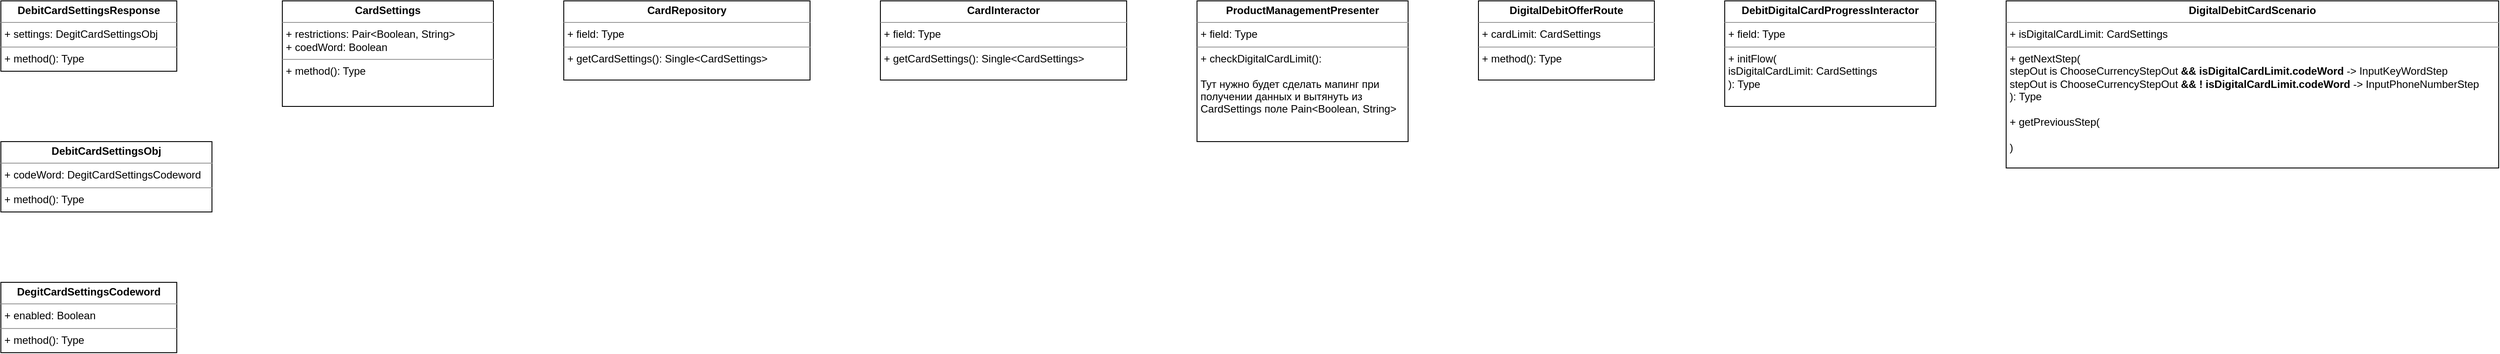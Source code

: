 <mxfile version="15.8.3" type="github">
  <diagram id="AHUYyGF5CXVSRj4vwZ1q" name="Page-1">
    <mxGraphModel dx="813" dy="441" grid="1" gridSize="10" guides="1" tooltips="1" connect="1" arrows="1" fold="1" page="1" pageScale="1" pageWidth="850" pageHeight="1100" math="0" shadow="0">
      <root>
        <mxCell id="0" />
        <mxCell id="1" parent="0" />
        <mxCell id="fhfVND5djg5tMZHREXdb-1" value="&lt;p style=&quot;margin: 0px ; margin-top: 4px ; text-align: center&quot;&gt;&lt;b&gt;DebitCardSettingsResponse&lt;/b&gt;&lt;/p&gt;&lt;hr size=&quot;1&quot;&gt;&lt;p style=&quot;margin: 0px ; margin-left: 4px&quot;&gt;+ settings: DegitCardSettingsObj&lt;/p&gt;&lt;hr size=&quot;1&quot;&gt;&lt;p style=&quot;margin: 0px ; margin-left: 4px&quot;&gt;+ method(): Type&lt;/p&gt;" style="verticalAlign=top;align=left;overflow=fill;fontSize=12;fontFamily=Helvetica;html=1;" vertex="1" parent="1">
          <mxGeometry x="80" y="160" width="200" height="80" as="geometry" />
        </mxCell>
        <mxCell id="fhfVND5djg5tMZHREXdb-2" value="&lt;p style=&quot;margin: 0px ; margin-top: 4px ; text-align: center&quot;&gt;&lt;b&gt;DebitCardSettingsObj&lt;/b&gt;&lt;/p&gt;&lt;hr size=&quot;1&quot;&gt;&lt;p style=&quot;margin: 0px ; margin-left: 4px&quot;&gt;+ codeWord: DegitCardSettingsCodeword&lt;/p&gt;&lt;hr size=&quot;1&quot;&gt;&lt;p style=&quot;margin: 0px ; margin-left: 4px&quot;&gt;+ method(): Type&lt;/p&gt;" style="verticalAlign=top;align=left;overflow=fill;fontSize=12;fontFamily=Helvetica;html=1;" vertex="1" parent="1">
          <mxGeometry x="80" y="320" width="240" height="80" as="geometry" />
        </mxCell>
        <mxCell id="fhfVND5djg5tMZHREXdb-3" value="&lt;p style=&quot;margin: 0px ; margin-top: 4px ; text-align: center&quot;&gt;&lt;b&gt;DegitCardSettingsCodeword&lt;/b&gt;&lt;/p&gt;&lt;hr size=&quot;1&quot;&gt;&lt;p style=&quot;margin: 0px ; margin-left: 4px&quot;&gt;+ enabled: Boolean&lt;/p&gt;&lt;hr size=&quot;1&quot;&gt;&lt;p style=&quot;margin: 0px ; margin-left: 4px&quot;&gt;+ method(): Type&lt;/p&gt;" style="verticalAlign=top;align=left;overflow=fill;fontSize=12;fontFamily=Helvetica;html=1;" vertex="1" parent="1">
          <mxGeometry x="80" y="480" width="200" height="80" as="geometry" />
        </mxCell>
        <mxCell id="fhfVND5djg5tMZHREXdb-4" value="&lt;p style=&quot;margin: 0px ; margin-top: 4px ; text-align: center&quot;&gt;&lt;b&gt;CardSettings&lt;/b&gt;&lt;/p&gt;&lt;hr size=&quot;1&quot;&gt;&lt;p style=&quot;margin: 0px ; margin-left: 4px&quot;&gt;+ restrictions: Pair&amp;lt;Boolean, String&amp;gt;&lt;/p&gt;&lt;p style=&quot;margin: 0px ; margin-left: 4px&quot;&gt;+ coedWord: Boolean&lt;br&gt;&lt;/p&gt;&lt;hr size=&quot;1&quot;&gt;&lt;p style=&quot;margin: 0px ; margin-left: 4px&quot;&gt;+ method(): Type&lt;/p&gt;" style="verticalAlign=top;align=left;overflow=fill;fontSize=12;fontFamily=Helvetica;html=1;" vertex="1" parent="1">
          <mxGeometry x="400" y="160" width="240" height="120" as="geometry" />
        </mxCell>
        <mxCell id="fhfVND5djg5tMZHREXdb-5" value="&lt;p style=&quot;margin: 0px ; margin-top: 4px ; text-align: center&quot;&gt;&lt;b&gt;CardRepository&lt;/b&gt;&lt;/p&gt;&lt;hr size=&quot;1&quot;&gt;&lt;p style=&quot;margin: 0px ; margin-left: 4px&quot;&gt;+ field: Type&lt;/p&gt;&lt;hr size=&quot;1&quot;&gt;&lt;p style=&quot;margin: 0px ; margin-left: 4px&quot;&gt;+ getCardSettings(): Single&amp;lt;CardSettings&amp;gt;&lt;/p&gt;" style="verticalAlign=top;align=left;overflow=fill;fontSize=12;fontFamily=Helvetica;html=1;" vertex="1" parent="1">
          <mxGeometry x="720" y="160" width="280" height="90" as="geometry" />
        </mxCell>
        <mxCell id="fhfVND5djg5tMZHREXdb-6" value="&lt;p style=&quot;margin: 0px ; margin-top: 4px ; text-align: center&quot;&gt;&lt;b&gt;CardInteractor&lt;/b&gt;&lt;/p&gt;&lt;hr size=&quot;1&quot;&gt;&lt;p style=&quot;margin: 0px ; margin-left: 4px&quot;&gt;+ field: Type&lt;/p&gt;&lt;hr size=&quot;1&quot;&gt;&lt;p style=&quot;margin: 0px ; margin-left: 4px&quot;&gt;+ getCardSettings(): Single&amp;lt;CardSettings&amp;gt;&lt;/p&gt;" style="verticalAlign=top;align=left;overflow=fill;fontSize=12;fontFamily=Helvetica;html=1;" vertex="1" parent="1">
          <mxGeometry x="1080" y="160" width="280" height="90" as="geometry" />
        </mxCell>
        <mxCell id="fhfVND5djg5tMZHREXdb-7" value="&lt;p style=&quot;margin: 0px ; margin-top: 4px ; text-align: center&quot;&gt;&lt;b&gt;ProductManagementPresenter&lt;/b&gt;&lt;/p&gt;&lt;hr size=&quot;1&quot;&gt;&lt;p style=&quot;margin: 0px ; margin-left: 4px&quot;&gt;+ field: Type&lt;/p&gt;&lt;hr size=&quot;1&quot;&gt;&lt;p style=&quot;margin: 0px ; margin-left: 4px&quot;&gt;+ checkDigitalCardLimit():&lt;/p&gt;&lt;p style=&quot;margin: 0px ; margin-left: 4px&quot;&gt;&lt;br&gt;&lt;/p&gt;&lt;p style=&quot;margin: 0px ; margin-left: 4px&quot;&gt;Тут нужно будет сделать мапинг при &lt;br&gt;&lt;/p&gt;&lt;p style=&quot;margin: 0px ; margin-left: 4px&quot;&gt;получении данных и вытянуть из &lt;br&gt;&lt;/p&gt;&lt;p style=&quot;margin: 0px ; margin-left: 4px&quot;&gt;CardSettings поле Pain&amp;lt;Boolean, String&amp;gt;&lt;br&gt;&lt;/p&gt;" style="verticalAlign=top;align=left;overflow=fill;fontSize=12;fontFamily=Helvetica;html=1;" vertex="1" parent="1">
          <mxGeometry x="1440" y="160" width="240" height="160" as="geometry" />
        </mxCell>
        <mxCell id="fhfVND5djg5tMZHREXdb-8" value="&lt;p style=&quot;margin: 0px ; margin-top: 4px ; text-align: center&quot;&gt;&lt;b&gt;DigitalDebitOfferRoute&lt;/b&gt;&lt;/p&gt;&lt;hr size=&quot;1&quot;&gt;&lt;p style=&quot;margin: 0px ; margin-left: 4px&quot;&gt;+ cardLimit: CardSettings&lt;/p&gt;&lt;hr size=&quot;1&quot;&gt;&lt;p style=&quot;margin: 0px ; margin-left: 4px&quot;&gt;+ method(): Type&lt;/p&gt;" style="verticalAlign=top;align=left;overflow=fill;fontSize=12;fontFamily=Helvetica;html=1;" vertex="1" parent="1">
          <mxGeometry x="1760" y="160" width="200" height="90" as="geometry" />
        </mxCell>
        <mxCell id="fhfVND5djg5tMZHREXdb-9" value="&lt;p style=&quot;margin: 0px ; margin-top: 4px ; text-align: center&quot;&gt;&lt;b&gt;DebitDigitalCardProgressInteractor&lt;/b&gt;&lt;/p&gt;&lt;hr size=&quot;1&quot;&gt;&lt;p style=&quot;margin: 0px ; margin-left: 4px&quot;&gt;+ field: Type&lt;/p&gt;&lt;hr size=&quot;1&quot;&gt;&lt;p style=&quot;margin: 0px ; margin-left: 4px&quot;&gt;+ initFlow(&lt;/p&gt;&lt;p style=&quot;margin: 0px ; margin-left: 4px&quot;&gt;isDigitalCardLimit: CardSettings&lt;br&gt;&lt;/p&gt;&lt;p style=&quot;margin: 0px ; margin-left: 4px&quot;&gt;): Type&lt;/p&gt;" style="verticalAlign=top;align=left;overflow=fill;fontSize=12;fontFamily=Helvetica;html=1;" vertex="1" parent="1">
          <mxGeometry x="2040" y="160" width="240" height="120" as="geometry" />
        </mxCell>
        <mxCell id="fhfVND5djg5tMZHREXdb-10" value="&lt;p style=&quot;margin: 0px ; margin-top: 4px ; text-align: center&quot;&gt;&lt;b&gt;DigitalDebitCardScenario&lt;/b&gt;&lt;/p&gt;&lt;hr size=&quot;1&quot;&gt;&lt;p style=&quot;margin: 0px ; margin-left: 4px&quot;&gt;+ isDigitalCardLimit: CardSettings&lt;/p&gt;&lt;hr size=&quot;1&quot;&gt;&lt;p style=&quot;margin: 0px ; margin-left: 4px&quot;&gt;+ getNextStep(&lt;/p&gt;&lt;p style=&quot;margin: 0px ; margin-left: 4px&quot;&gt;stepOut is ChooseCurrencyStepOut &lt;b&gt;&amp;amp;&amp;amp; isDigitalCardLimit.codeWord&lt;/b&gt; -&amp;gt; InputKeyWordStep&lt;/p&gt;&lt;p style=&quot;margin: 0px ; margin-left: 4px&quot;&gt;stepOut is ChooseCurrencyStepOut&lt;b&gt; &amp;amp;&amp;amp; ! isDigitalCardLimit.codeWord&lt;/b&gt; -&amp;gt; InputPhoneNumberStep&lt;br&gt;&lt;/p&gt;&lt;p style=&quot;margin: 0px ; margin-left: 4px&quot;&gt;): Type&lt;/p&gt;&lt;p style=&quot;margin: 0px ; margin-left: 4px&quot;&gt;&lt;br&gt;&lt;/p&gt;&lt;p style=&quot;margin: 0px ; margin-left: 4px&quot;&gt;+ getPreviousStep(&lt;/p&gt;&lt;p style=&quot;margin: 0px ; margin-left: 4px&quot;&gt;&lt;br&gt;&lt;/p&gt;&lt;p style=&quot;margin: 0px ; margin-left: 4px&quot;&gt;)&lt;br&gt;&lt;/p&gt;" style="verticalAlign=top;align=left;overflow=fill;fontSize=12;fontFamily=Helvetica;html=1;" vertex="1" parent="1">
          <mxGeometry x="2360" y="160" width="560" height="190" as="geometry" />
        </mxCell>
      </root>
    </mxGraphModel>
  </diagram>
</mxfile>
